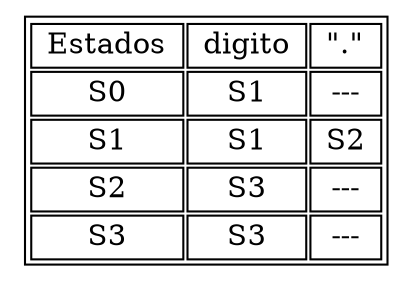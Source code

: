 digraph Transicionesdecimales{

node0 [shape= "none" label=< 
<TABLE> 
<TR>
<TD> Estados </TD>
<TD> digito </TD>
<TD> "." </TD>
</TR>
<TR>
<TD> S0 </TD>
<TD> S1 </TD>
<TD> --- </TD>
</TR>
<TR>
<TD> S1 </TD>
<TD> S1 </TD>
<TD> S2 </TD>
</TR>
<TR>
<TD> S2 </TD>
<TD> S3 </TD>
<TD> --- </TD>
</TR>
<TR>
<TD> S3 </TD>
<TD> S3 </TD>
<TD> --- </TD>
</TR>
</TABLE>
>, ]; 
} 

